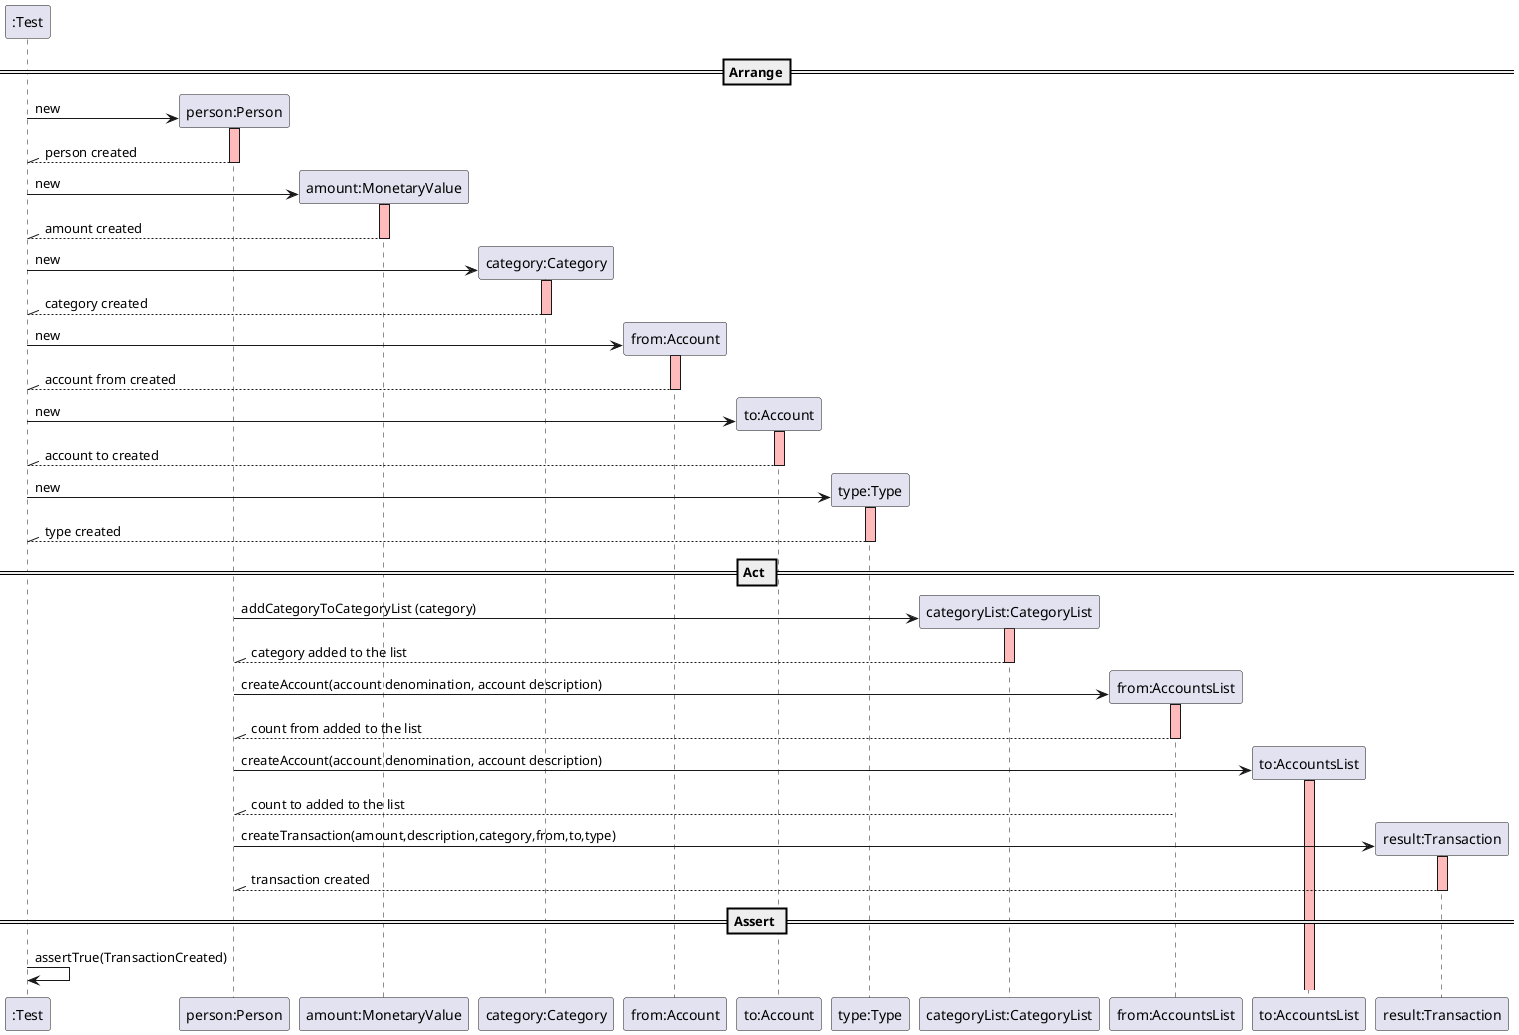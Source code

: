 @startuml
create ":Test"

==Arrange==

create "person:Person"
":Test" -> "person:Person" : new
activate "person:Person" #FFBBBB
":Test" //-- "person:Person"  : person created
deactivate "person:Person" #FFBBBB


create "amount:MonetaryValue"
":Test" -> "amount:MonetaryValue" : new
activate "amount:MonetaryValue"  #FFBBBB
":Test" //-- "amount:MonetaryValue" : amount created
deactivate "amount:MonetaryValue" #FFBBBB


create "category:Category"
":Test" -> "category:Category" : new
activate "category:Category"  #FFBBBB
":Test" //-- "category:Category" : category created
deactivate "category:Category" #FFBBBB

create "from:Account"
":Test" -> "from:Account" : new
activate "from:Account"  #FFBBBB
":Test" //-- "from:Account" : account from created
deactivate "from:Account" #FFBBBB

create "to:Account"
":Test" -> "to:Account" : new
activate "to:Account"  #FFBBBB
":Test" //-- "to:Account" : account to created
deactivate "to:Account" #FFBBBB

create "type:Type"
":Test" -> "type:Type" : new
activate "type:Type"  #FFBBBB
":Test" //-- "type:Type" : type created
deactivate "type:Type" #FFBBBB


== Act ==

create "categoryList:CategoryList"
"person:Person" -> "categoryList:CategoryList" : addCategoryToCategoryList (category)
activate "categoryList:CategoryList"  #FFBBBB
"person:Person" //-- "categoryList:CategoryList" : category added to the list
deactivate "categoryList:CategoryList" #FFBBBB

create "from:AccountsList"
"person:Person" -> "from:AccountsList" : createAccount(account denomination, account description)
activate "from:AccountsList"  #FFBBBB
"person:Person" //-- "from:AccountsList" : count from added to the list
deactivate "from:AccountsList" #FFBBBB

create "to:AccountsList"
"person:Person" -> "to:AccountsList" : createAccount(account denomination, account description)
activate "to:AccountsList"  #FFBBBB
"person:Person" //-- "from:AccountsList" : count to added to the list
deactivate "from:AccountsList" #FFBBBB

create "result:Transaction"
"person:Person" -> "result:Transaction" : createTransaction(amount,description,category,from,to,type)
activate "result:Transaction"  #FFBBBB
"person:Person" //-- "result:Transaction"  : transaction created
deactivate "result:Transaction" #FFBBBB


== Assert ==

":Test" -> ":Test" : assertTrue(TransactionCreated)

@enduml